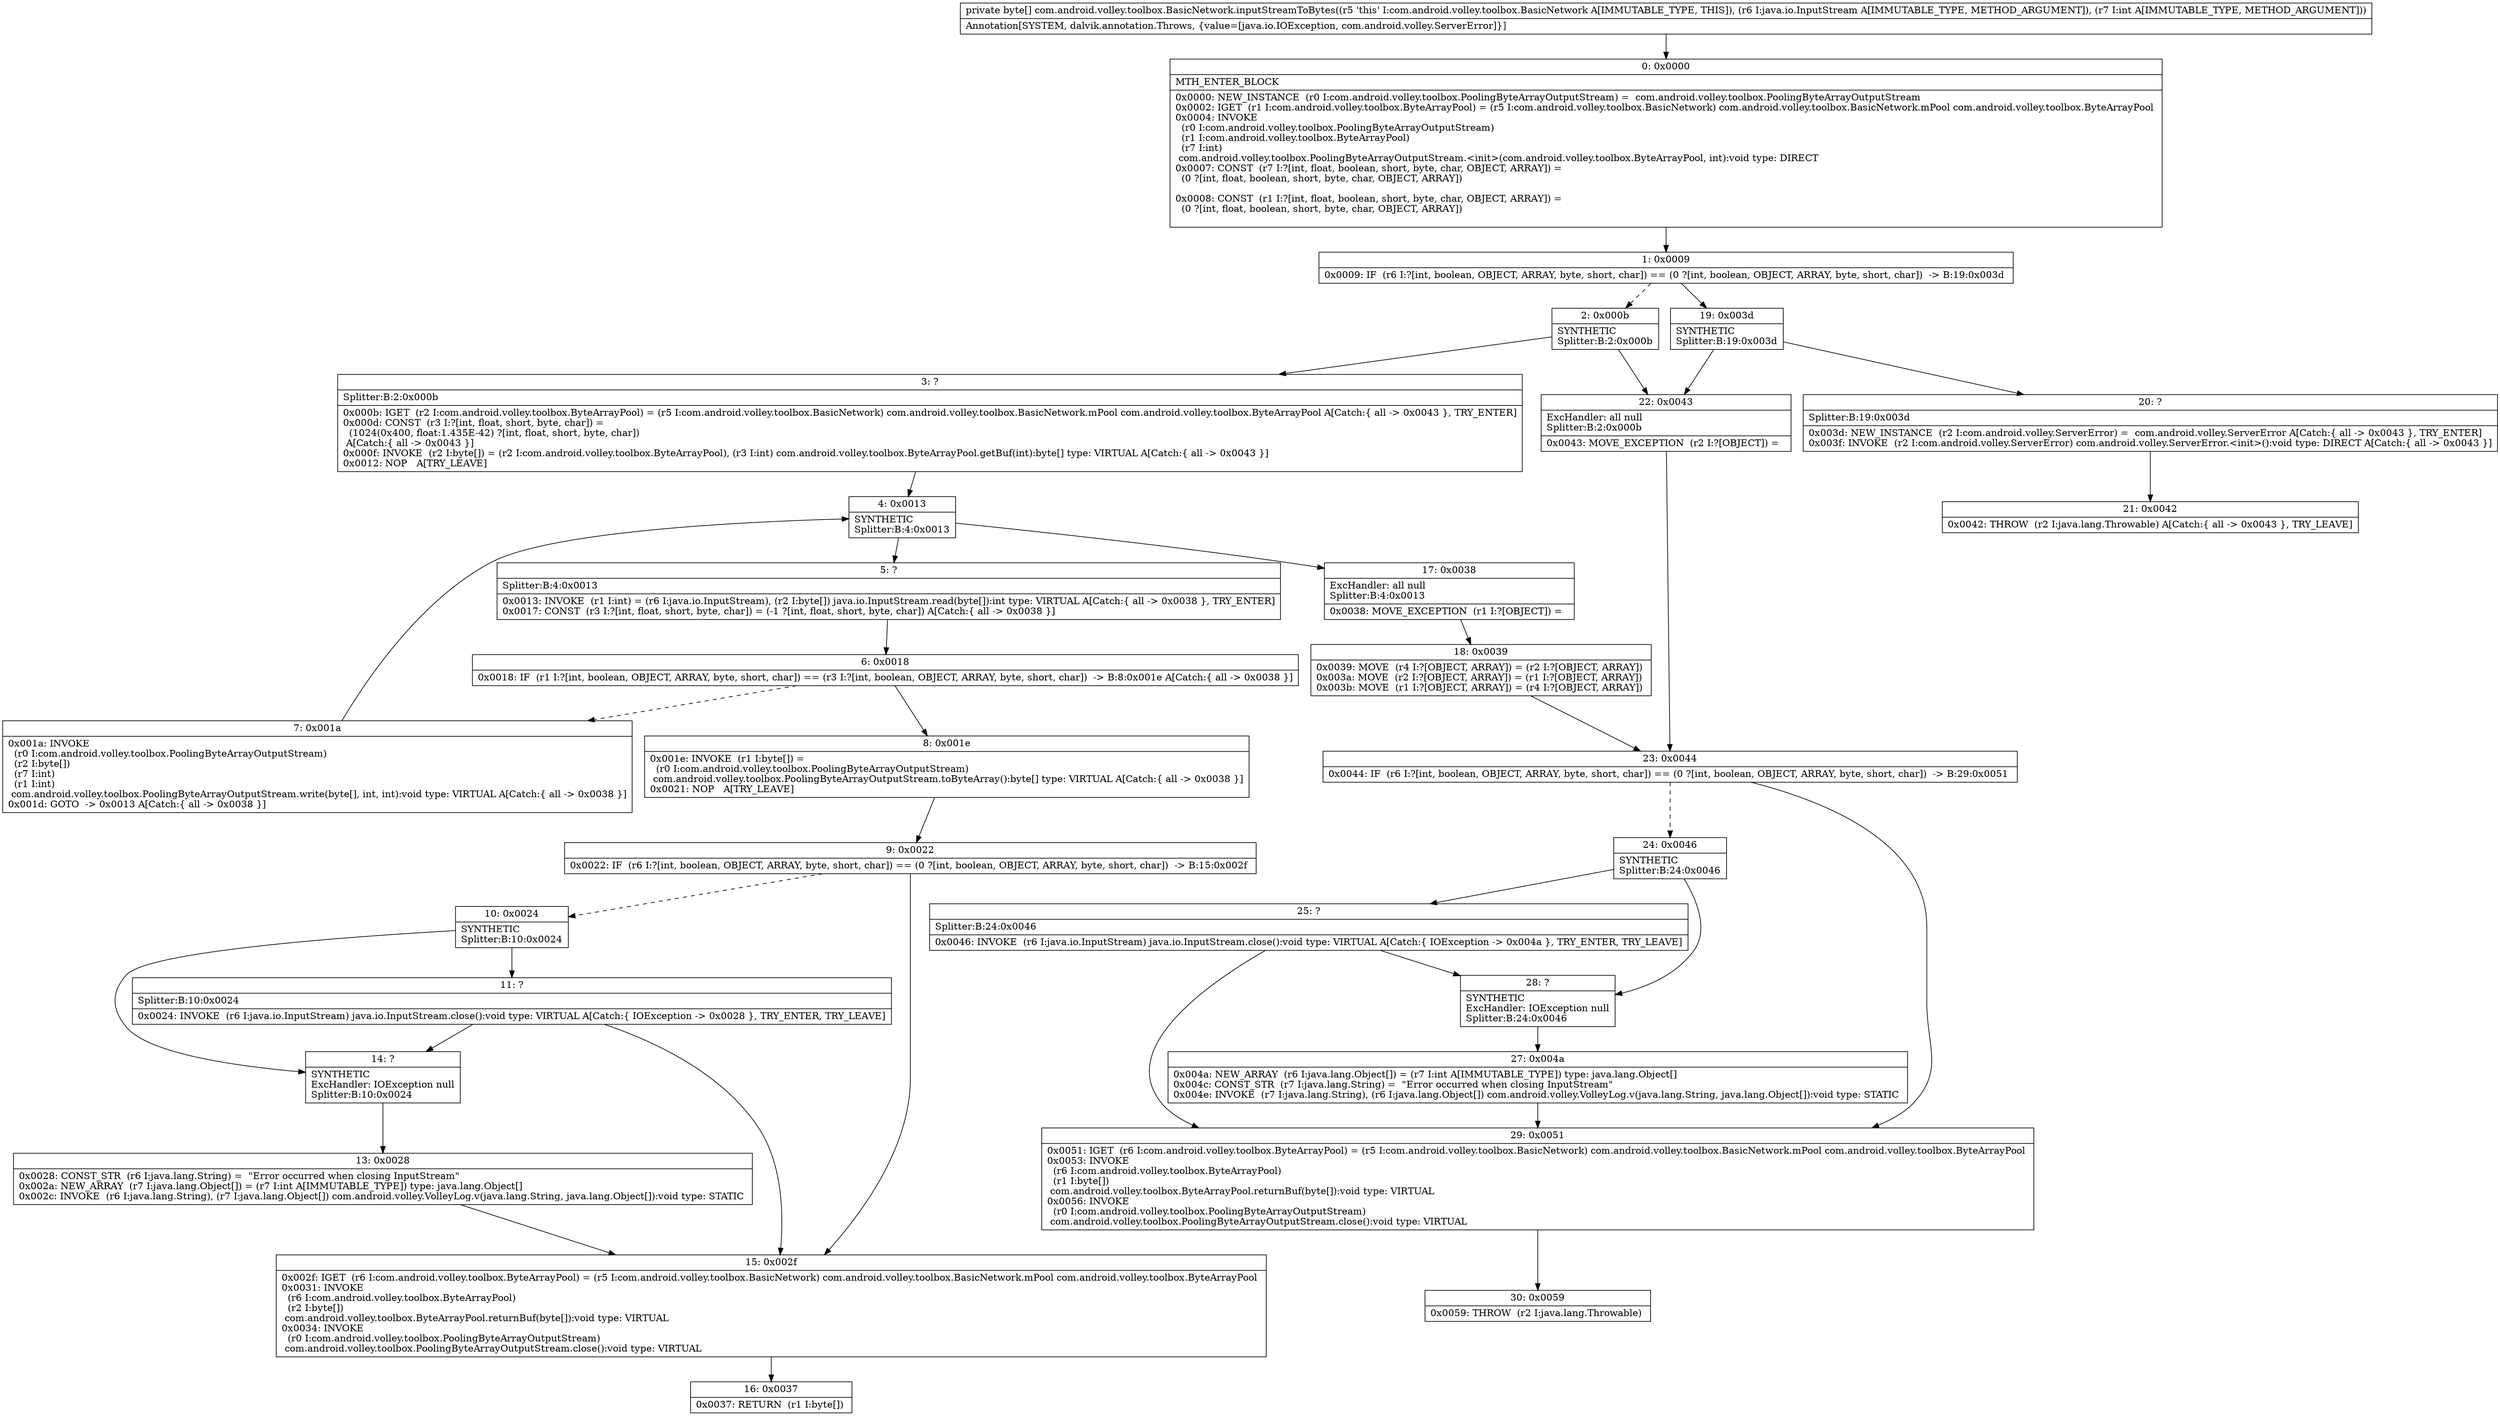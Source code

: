 digraph "CFG forcom.android.volley.toolbox.BasicNetwork.inputStreamToBytes(Ljava\/io\/InputStream;I)[B" {
Node_0 [shape=record,label="{0\:\ 0x0000|MTH_ENTER_BLOCK\l|0x0000: NEW_INSTANCE  (r0 I:com.android.volley.toolbox.PoolingByteArrayOutputStream) =  com.android.volley.toolbox.PoolingByteArrayOutputStream \l0x0002: IGET  (r1 I:com.android.volley.toolbox.ByteArrayPool) = (r5 I:com.android.volley.toolbox.BasicNetwork) com.android.volley.toolbox.BasicNetwork.mPool com.android.volley.toolbox.ByteArrayPool \l0x0004: INVOKE  \l  (r0 I:com.android.volley.toolbox.PoolingByteArrayOutputStream)\l  (r1 I:com.android.volley.toolbox.ByteArrayPool)\l  (r7 I:int)\l com.android.volley.toolbox.PoolingByteArrayOutputStream.\<init\>(com.android.volley.toolbox.ByteArrayPool, int):void type: DIRECT \l0x0007: CONST  (r7 I:?[int, float, boolean, short, byte, char, OBJECT, ARRAY]) = \l  (0 ?[int, float, boolean, short, byte, char, OBJECT, ARRAY])\l \l0x0008: CONST  (r1 I:?[int, float, boolean, short, byte, char, OBJECT, ARRAY]) = \l  (0 ?[int, float, boolean, short, byte, char, OBJECT, ARRAY])\l \l}"];
Node_1 [shape=record,label="{1\:\ 0x0009|0x0009: IF  (r6 I:?[int, boolean, OBJECT, ARRAY, byte, short, char]) == (0 ?[int, boolean, OBJECT, ARRAY, byte, short, char])  \-\> B:19:0x003d \l}"];
Node_2 [shape=record,label="{2\:\ 0x000b|SYNTHETIC\lSplitter:B:2:0x000b\l}"];
Node_3 [shape=record,label="{3\:\ ?|Splitter:B:2:0x000b\l|0x000b: IGET  (r2 I:com.android.volley.toolbox.ByteArrayPool) = (r5 I:com.android.volley.toolbox.BasicNetwork) com.android.volley.toolbox.BasicNetwork.mPool com.android.volley.toolbox.ByteArrayPool A[Catch:\{ all \-\> 0x0043 \}, TRY_ENTER]\l0x000d: CONST  (r3 I:?[int, float, short, byte, char]) = \l  (1024(0x400, float:1.435E\-42) ?[int, float, short, byte, char])\l A[Catch:\{ all \-\> 0x0043 \}]\l0x000f: INVOKE  (r2 I:byte[]) = (r2 I:com.android.volley.toolbox.ByteArrayPool), (r3 I:int) com.android.volley.toolbox.ByteArrayPool.getBuf(int):byte[] type: VIRTUAL A[Catch:\{ all \-\> 0x0043 \}]\l0x0012: NOP   A[TRY_LEAVE]\l}"];
Node_4 [shape=record,label="{4\:\ 0x0013|SYNTHETIC\lSplitter:B:4:0x0013\l}"];
Node_5 [shape=record,label="{5\:\ ?|Splitter:B:4:0x0013\l|0x0013: INVOKE  (r1 I:int) = (r6 I:java.io.InputStream), (r2 I:byte[]) java.io.InputStream.read(byte[]):int type: VIRTUAL A[Catch:\{ all \-\> 0x0038 \}, TRY_ENTER]\l0x0017: CONST  (r3 I:?[int, float, short, byte, char]) = (\-1 ?[int, float, short, byte, char]) A[Catch:\{ all \-\> 0x0038 \}]\l}"];
Node_6 [shape=record,label="{6\:\ 0x0018|0x0018: IF  (r1 I:?[int, boolean, OBJECT, ARRAY, byte, short, char]) == (r3 I:?[int, boolean, OBJECT, ARRAY, byte, short, char])  \-\> B:8:0x001e A[Catch:\{ all \-\> 0x0038 \}]\l}"];
Node_7 [shape=record,label="{7\:\ 0x001a|0x001a: INVOKE  \l  (r0 I:com.android.volley.toolbox.PoolingByteArrayOutputStream)\l  (r2 I:byte[])\l  (r7 I:int)\l  (r1 I:int)\l com.android.volley.toolbox.PoolingByteArrayOutputStream.write(byte[], int, int):void type: VIRTUAL A[Catch:\{ all \-\> 0x0038 \}]\l0x001d: GOTO  \-\> 0x0013 A[Catch:\{ all \-\> 0x0038 \}]\l}"];
Node_8 [shape=record,label="{8\:\ 0x001e|0x001e: INVOKE  (r1 I:byte[]) = \l  (r0 I:com.android.volley.toolbox.PoolingByteArrayOutputStream)\l com.android.volley.toolbox.PoolingByteArrayOutputStream.toByteArray():byte[] type: VIRTUAL A[Catch:\{ all \-\> 0x0038 \}]\l0x0021: NOP   A[TRY_LEAVE]\l}"];
Node_9 [shape=record,label="{9\:\ 0x0022|0x0022: IF  (r6 I:?[int, boolean, OBJECT, ARRAY, byte, short, char]) == (0 ?[int, boolean, OBJECT, ARRAY, byte, short, char])  \-\> B:15:0x002f \l}"];
Node_10 [shape=record,label="{10\:\ 0x0024|SYNTHETIC\lSplitter:B:10:0x0024\l}"];
Node_11 [shape=record,label="{11\:\ ?|Splitter:B:10:0x0024\l|0x0024: INVOKE  (r6 I:java.io.InputStream) java.io.InputStream.close():void type: VIRTUAL A[Catch:\{ IOException \-\> 0x0028 \}, TRY_ENTER, TRY_LEAVE]\l}"];
Node_13 [shape=record,label="{13\:\ 0x0028|0x0028: CONST_STR  (r6 I:java.lang.String) =  \"Error occurred when closing InputStream\" \l0x002a: NEW_ARRAY  (r7 I:java.lang.Object[]) = (r7 I:int A[IMMUTABLE_TYPE]) type: java.lang.Object[] \l0x002c: INVOKE  (r6 I:java.lang.String), (r7 I:java.lang.Object[]) com.android.volley.VolleyLog.v(java.lang.String, java.lang.Object[]):void type: STATIC \l}"];
Node_14 [shape=record,label="{14\:\ ?|SYNTHETIC\lExcHandler: IOException null\lSplitter:B:10:0x0024\l}"];
Node_15 [shape=record,label="{15\:\ 0x002f|0x002f: IGET  (r6 I:com.android.volley.toolbox.ByteArrayPool) = (r5 I:com.android.volley.toolbox.BasicNetwork) com.android.volley.toolbox.BasicNetwork.mPool com.android.volley.toolbox.ByteArrayPool \l0x0031: INVOKE  \l  (r6 I:com.android.volley.toolbox.ByteArrayPool)\l  (r2 I:byte[])\l com.android.volley.toolbox.ByteArrayPool.returnBuf(byte[]):void type: VIRTUAL \l0x0034: INVOKE  \l  (r0 I:com.android.volley.toolbox.PoolingByteArrayOutputStream)\l com.android.volley.toolbox.PoolingByteArrayOutputStream.close():void type: VIRTUAL \l}"];
Node_16 [shape=record,label="{16\:\ 0x0037|0x0037: RETURN  (r1 I:byte[]) \l}"];
Node_17 [shape=record,label="{17\:\ 0x0038|ExcHandler: all null\lSplitter:B:4:0x0013\l|0x0038: MOVE_EXCEPTION  (r1 I:?[OBJECT]) =  \l}"];
Node_18 [shape=record,label="{18\:\ 0x0039|0x0039: MOVE  (r4 I:?[OBJECT, ARRAY]) = (r2 I:?[OBJECT, ARRAY]) \l0x003a: MOVE  (r2 I:?[OBJECT, ARRAY]) = (r1 I:?[OBJECT, ARRAY]) \l0x003b: MOVE  (r1 I:?[OBJECT, ARRAY]) = (r4 I:?[OBJECT, ARRAY]) \l}"];
Node_19 [shape=record,label="{19\:\ 0x003d|SYNTHETIC\lSplitter:B:19:0x003d\l}"];
Node_20 [shape=record,label="{20\:\ ?|Splitter:B:19:0x003d\l|0x003d: NEW_INSTANCE  (r2 I:com.android.volley.ServerError) =  com.android.volley.ServerError A[Catch:\{ all \-\> 0x0043 \}, TRY_ENTER]\l0x003f: INVOKE  (r2 I:com.android.volley.ServerError) com.android.volley.ServerError.\<init\>():void type: DIRECT A[Catch:\{ all \-\> 0x0043 \}]\l}"];
Node_21 [shape=record,label="{21\:\ 0x0042|0x0042: THROW  (r2 I:java.lang.Throwable) A[Catch:\{ all \-\> 0x0043 \}, TRY_LEAVE]\l}"];
Node_22 [shape=record,label="{22\:\ 0x0043|ExcHandler: all null\lSplitter:B:2:0x000b\l|0x0043: MOVE_EXCEPTION  (r2 I:?[OBJECT]) =  \l}"];
Node_23 [shape=record,label="{23\:\ 0x0044|0x0044: IF  (r6 I:?[int, boolean, OBJECT, ARRAY, byte, short, char]) == (0 ?[int, boolean, OBJECT, ARRAY, byte, short, char])  \-\> B:29:0x0051 \l}"];
Node_24 [shape=record,label="{24\:\ 0x0046|SYNTHETIC\lSplitter:B:24:0x0046\l}"];
Node_25 [shape=record,label="{25\:\ ?|Splitter:B:24:0x0046\l|0x0046: INVOKE  (r6 I:java.io.InputStream) java.io.InputStream.close():void type: VIRTUAL A[Catch:\{ IOException \-\> 0x004a \}, TRY_ENTER, TRY_LEAVE]\l}"];
Node_27 [shape=record,label="{27\:\ 0x004a|0x004a: NEW_ARRAY  (r6 I:java.lang.Object[]) = (r7 I:int A[IMMUTABLE_TYPE]) type: java.lang.Object[] \l0x004c: CONST_STR  (r7 I:java.lang.String) =  \"Error occurred when closing InputStream\" \l0x004e: INVOKE  (r7 I:java.lang.String), (r6 I:java.lang.Object[]) com.android.volley.VolleyLog.v(java.lang.String, java.lang.Object[]):void type: STATIC \l}"];
Node_28 [shape=record,label="{28\:\ ?|SYNTHETIC\lExcHandler: IOException null\lSplitter:B:24:0x0046\l}"];
Node_29 [shape=record,label="{29\:\ 0x0051|0x0051: IGET  (r6 I:com.android.volley.toolbox.ByteArrayPool) = (r5 I:com.android.volley.toolbox.BasicNetwork) com.android.volley.toolbox.BasicNetwork.mPool com.android.volley.toolbox.ByteArrayPool \l0x0053: INVOKE  \l  (r6 I:com.android.volley.toolbox.ByteArrayPool)\l  (r1 I:byte[])\l com.android.volley.toolbox.ByteArrayPool.returnBuf(byte[]):void type: VIRTUAL \l0x0056: INVOKE  \l  (r0 I:com.android.volley.toolbox.PoolingByteArrayOutputStream)\l com.android.volley.toolbox.PoolingByteArrayOutputStream.close():void type: VIRTUAL \l}"];
Node_30 [shape=record,label="{30\:\ 0x0059|0x0059: THROW  (r2 I:java.lang.Throwable) \l}"];
MethodNode[shape=record,label="{private byte[] com.android.volley.toolbox.BasicNetwork.inputStreamToBytes((r5 'this' I:com.android.volley.toolbox.BasicNetwork A[IMMUTABLE_TYPE, THIS]), (r6 I:java.io.InputStream A[IMMUTABLE_TYPE, METHOD_ARGUMENT]), (r7 I:int A[IMMUTABLE_TYPE, METHOD_ARGUMENT]))  | Annotation[SYSTEM, dalvik.annotation.Throws, \{value=[java.io.IOException, com.android.volley.ServerError]\}]\l}"];
MethodNode -> Node_0;
Node_0 -> Node_1;
Node_1 -> Node_2[style=dashed];
Node_1 -> Node_19;
Node_2 -> Node_3;
Node_2 -> Node_22;
Node_3 -> Node_4;
Node_4 -> Node_5;
Node_4 -> Node_17;
Node_5 -> Node_6;
Node_6 -> Node_7[style=dashed];
Node_6 -> Node_8;
Node_7 -> Node_4;
Node_8 -> Node_9;
Node_9 -> Node_10[style=dashed];
Node_9 -> Node_15;
Node_10 -> Node_11;
Node_10 -> Node_14;
Node_11 -> Node_14;
Node_11 -> Node_15;
Node_13 -> Node_15;
Node_14 -> Node_13;
Node_15 -> Node_16;
Node_17 -> Node_18;
Node_18 -> Node_23;
Node_19 -> Node_20;
Node_19 -> Node_22;
Node_20 -> Node_21;
Node_22 -> Node_23;
Node_23 -> Node_24[style=dashed];
Node_23 -> Node_29;
Node_24 -> Node_25;
Node_24 -> Node_28;
Node_25 -> Node_28;
Node_25 -> Node_29;
Node_27 -> Node_29;
Node_28 -> Node_27;
Node_29 -> Node_30;
}

